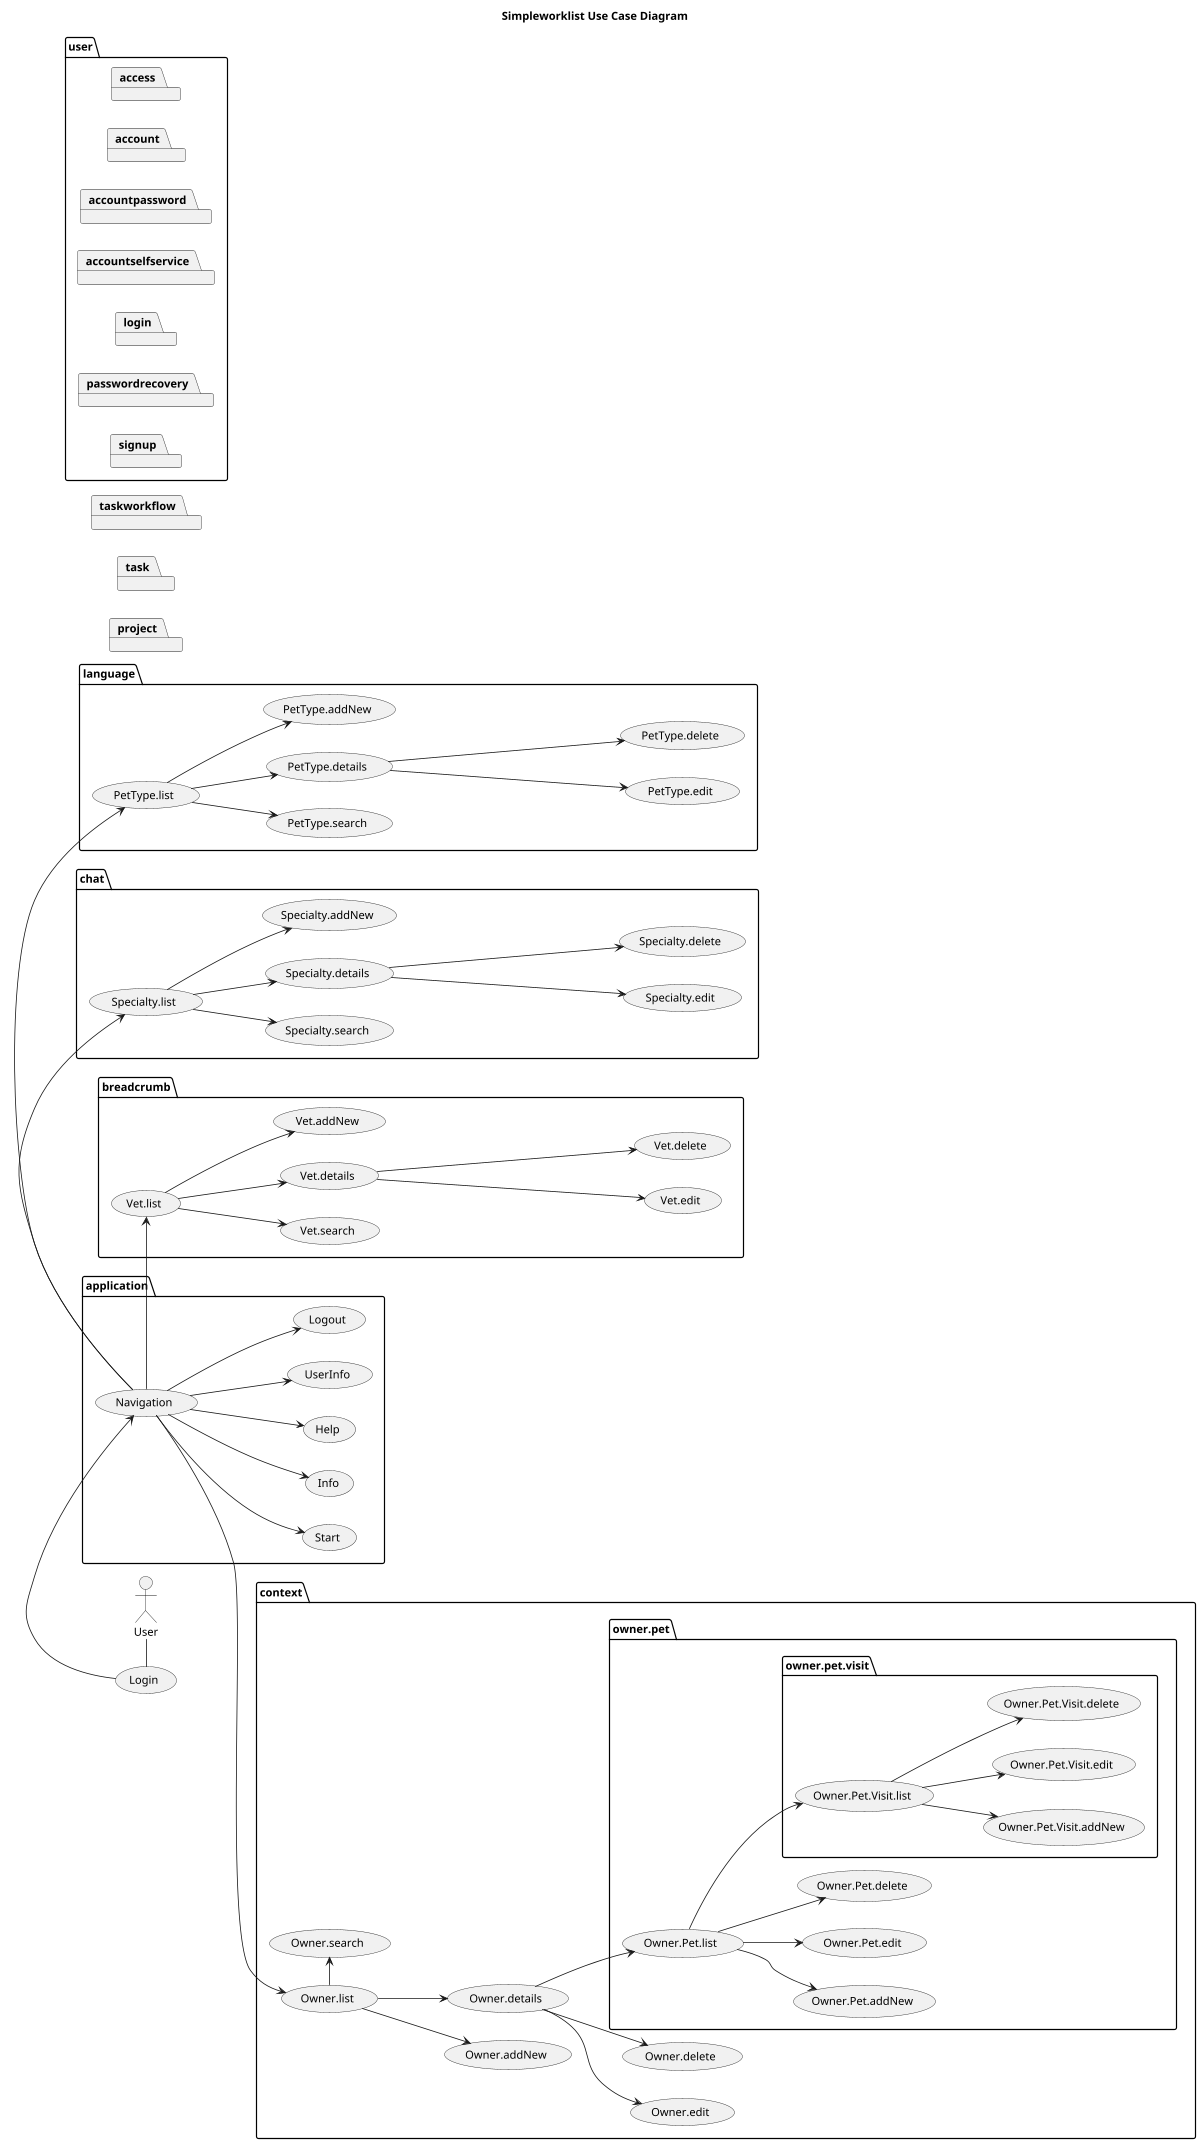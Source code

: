 @startuml

title Simpleworklist Use Case Diagram

left to right direction
'top to bottom direction

'https://plantuml.com/use-case-diagram

scale 1200 width

User - (Login)
package application {
    (Login) -> (Navigation)
    (Navigation) --> (Start)
    (Navigation) --> (Info)
    (Navigation) --> (Help)
    (Navigation) --> (UserInfo)
    (Navigation) --> (Logout)
}
package context {
    (Navigation) --> (Owner.list)
    (Owner.list) -> (Owner.search)
    (Owner.list) --> (Owner.addNew)
    (Owner.list) --> (Owner.details)
    (Owner.details) --> (Owner.edit)
    (Owner.details) --> (Owner.delete)
    package owner.pet {
        (Owner.details) --> (Owner.Pet.list)
        (Owner.Pet.list) --> (Owner.Pet.addNew)
        (Owner.Pet.list) --> (Owner.Pet.edit)
        (Owner.Pet.list) --> (Owner.Pet.delete)
         package owner.pet.visit {
            (Owner.Pet.list) --> (Owner.Pet.Visit.list)
            (Owner.Pet.Visit.list) --> (Owner.Pet.Visit.addNew)
            (Owner.Pet.Visit.list) --> (Owner.Pet.Visit.edit)
            (Owner.Pet.Visit.list) --> (Owner.Pet.Visit.delete)
        }
    }
}
package breadcrumb {
    (Navigation) -> (Vet.list)
    (Vet.list) --> (Vet.search)
    (Vet.list) --> (Vet.details)
    (Vet.list) --> (Vet.addNew)
    (Vet.details) ---> (Vet.edit)
    (Vet.details) ---> (Vet.delete)
}
package chat {
    (Navigation) -> (Specialty.list)
    (Specialty.list) --> (Specialty.search)
    (Specialty.list) --> (Specialty.details)
    (Specialty.list) --> (Specialty.addNew)
    (Specialty.details) ---> (Specialty.edit)
    (Specialty.details) ---> (Specialty.delete)
}
package language {
    (Navigation) -> (PetType.list)
    (PetType.list) --> (PetType.search)
    (PetType.list) --> (PetType.details)
    (PetType.list) --> (PetType.addNew)
    (PetType.details) ---> (PetType.edit)
    (PetType.details) ---> (PetType.delete)
}
package project {
}
package task {
}
package taskworkflow {
}
package user {
  package access {
  }
  package account {
  }
  package accountpassword {
  }
  package accountselfservice {
  }
  package login {
  }
  package passwordrecovery {
  }
  package signup {
  }
}
@enduml
